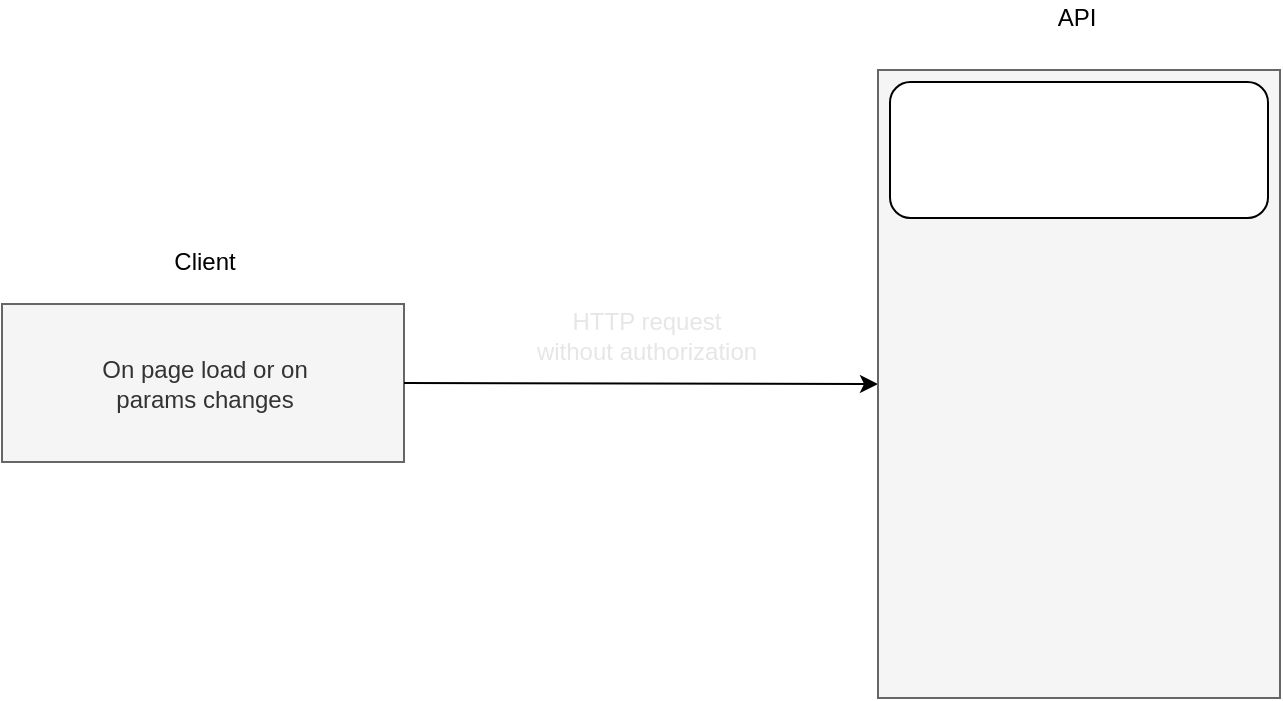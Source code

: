 <mxfile>
    <diagram id="S9k6eHx_HThr-IepCeIh" name="Page-1">
        <mxGraphModel dx="1161" dy="806" grid="0" gridSize="10" guides="1" tooltips="1" connect="1" arrows="1" fold="1" page="1" pageScale="1" pageWidth="1169" pageHeight="827" math="0" shadow="0">
            <root>
                <mxCell id="0"/>
                <mxCell id="1" parent="0"/>
                <mxCell id="2" value="" style="rounded=0;whiteSpace=wrap;html=1;fillColor=#f5f5f5;fontColor=#333333;strokeColor=#666666;" parent="1" vertex="1">
                    <mxGeometry x="124" y="474" width="201" height="79" as="geometry"/>
                </mxCell>
                <mxCell id="3" value="Client" style="text;html=1;align=center;verticalAlign=middle;resizable=0;points=[];autosize=1;strokeColor=none;fillColor=none;" parent="1" vertex="1">
                    <mxGeometry x="204" y="444" width="41" height="18" as="geometry"/>
                </mxCell>
                <mxCell id="4" value="&lt;font color=&quot;#333333&quot;&gt;On page load or on&lt;br&gt;params changes&lt;/font&gt;" style="text;html=1;align=center;verticalAlign=middle;resizable=0;points=[];autosize=1;strokeColor=none;fillColor=none;" vertex="1" parent="1">
                    <mxGeometry x="168.5" y="497.5" width="113" height="32" as="geometry"/>
                </mxCell>
                <mxCell id="6" value="" style="endArrow=classic;html=1;fontColor=#333333;exitX=1;exitY=0.5;exitDx=0;exitDy=0;entryX=0;entryY=0.5;entryDx=0;entryDy=0;" edge="1" parent="1" source="2" target="8">
                    <mxGeometry width="50" height="50" relative="1" as="geometry">
                        <mxPoint x="559" y="531" as="sourcePoint"/>
                        <mxPoint x="621" y="514" as="targetPoint"/>
                    </mxGeometry>
                </mxCell>
                <mxCell id="8" value="" style="rounded=0;whiteSpace=wrap;html=1;fillColor=#f5f5f5;fontColor=#333333;strokeColor=#666666;" vertex="1" parent="1">
                    <mxGeometry x="562" y="357" width="201" height="314" as="geometry"/>
                </mxCell>
                <mxCell id="9" value="API" style="text;html=1;align=center;verticalAlign=middle;resizable=0;points=[];autosize=1;strokeColor=none;fillColor=none;" vertex="1" parent="1">
                    <mxGeometry x="646" y="322" width="29" height="18" as="geometry"/>
                </mxCell>
                <mxCell id="11" value="&lt;font color=&quot;#e6e6e6&quot;&gt;HTTP request&lt;br&gt;without authorization&lt;br&gt;&lt;/font&gt;" style="text;html=1;align=center;verticalAlign=middle;resizable=0;points=[];autosize=1;strokeColor=none;fillColor=none;fontColor=#333333;" vertex="1" parent="1">
                    <mxGeometry x="386" y="474" width="120" height="32" as="geometry"/>
                </mxCell>
                <mxCell id="12" value="" style="rounded=1;whiteSpace=wrap;html=1;fontColor=#E6E6E6;" vertex="1" parent="1">
                    <mxGeometry x="568" y="363" width="189" height="68" as="geometry"/>
                </mxCell>
            </root>
        </mxGraphModel>
    </diagram>
</mxfile>